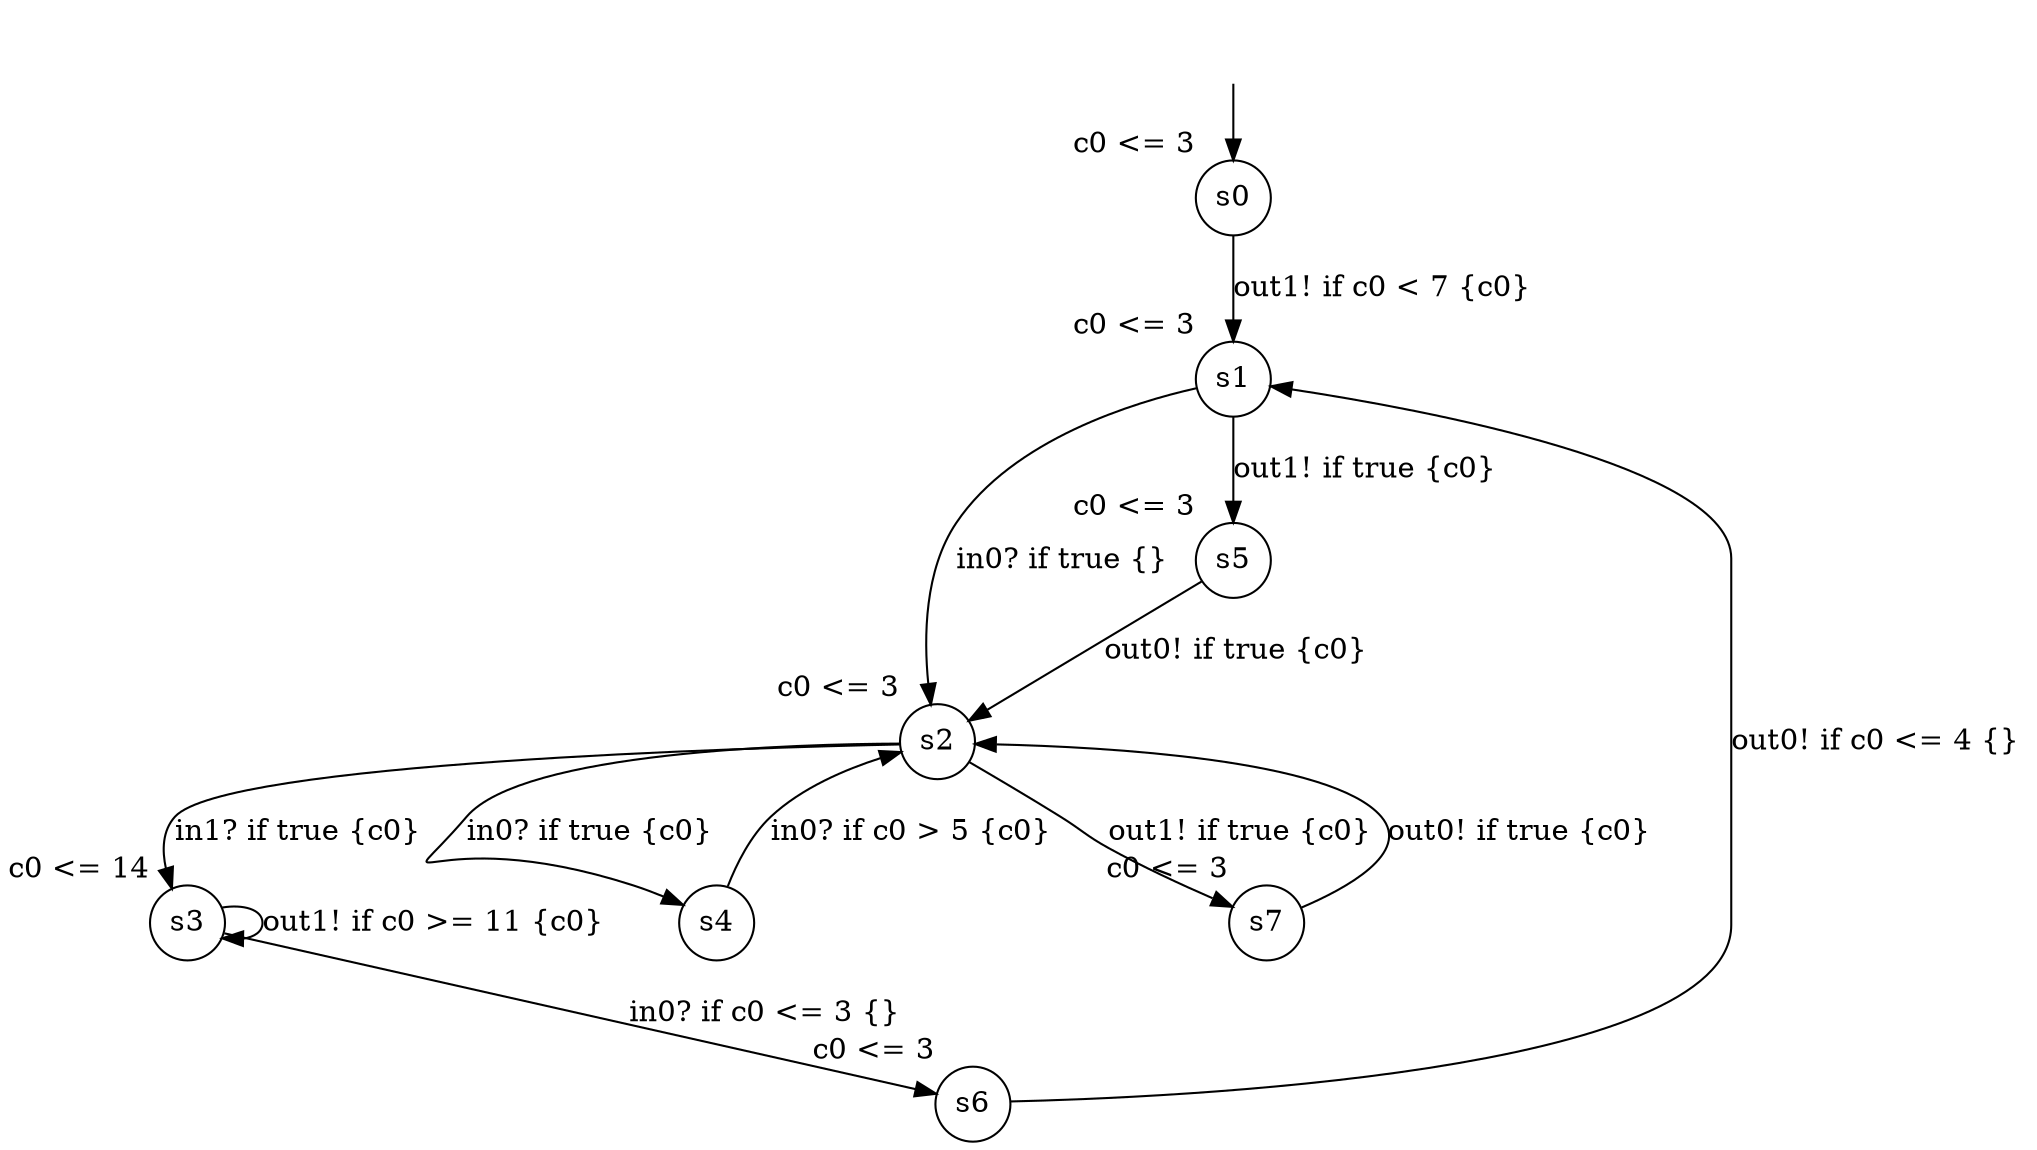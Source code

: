 digraph g {
__start0 [label="" shape="none"];
s0 [shape="circle" margin=0 label="s0", xlabel="c0 <= 3"];
s1 [shape="circle" margin=0 label="s1", xlabel="c0 <= 3"];
s2 [shape="circle" margin=0 label="s2", xlabel="c0 <= 3"];
s3 [shape="circle" margin=0 label="s3", xlabel="c0 <= 14"];
s4 [shape="circle" margin=0 label="s4"];
s5 [shape="circle" margin=0 label="s5", xlabel="c0 <= 3"];
s6 [shape="circle" margin=0 label="s6", xlabel="c0 <= 3"];
s7 [shape="circle" margin=0 label="s7", xlabel="c0 <= 3"];
s0 -> s1 [label="out1! if c0 < 7 {c0} "];
s1 -> s2 [label="in0? if true {} "];
s1 -> s5 [label="out1! if true {c0} "];
s2 -> s3 [label="in1? if true {c0} "];
s2 -> s4 [label="in0? if true {c0} "];
s2 -> s7 [label="out1! if true {c0} "];
s3 -> s6 [label="in0? if c0 <= 3 {} "];
s3 -> s3 [label="out1! if c0 >= 11 {c0} "];
s4 -> s2 [label="in0? if c0 > 5 {c0} "];
s5 -> s2 [label="out0! if true {c0} "];
s6 -> s1 [label="out0! if c0 <= 4 {} "];
s7 -> s2 [label="out0! if true {c0} "];
__start0 -> s0;
}
